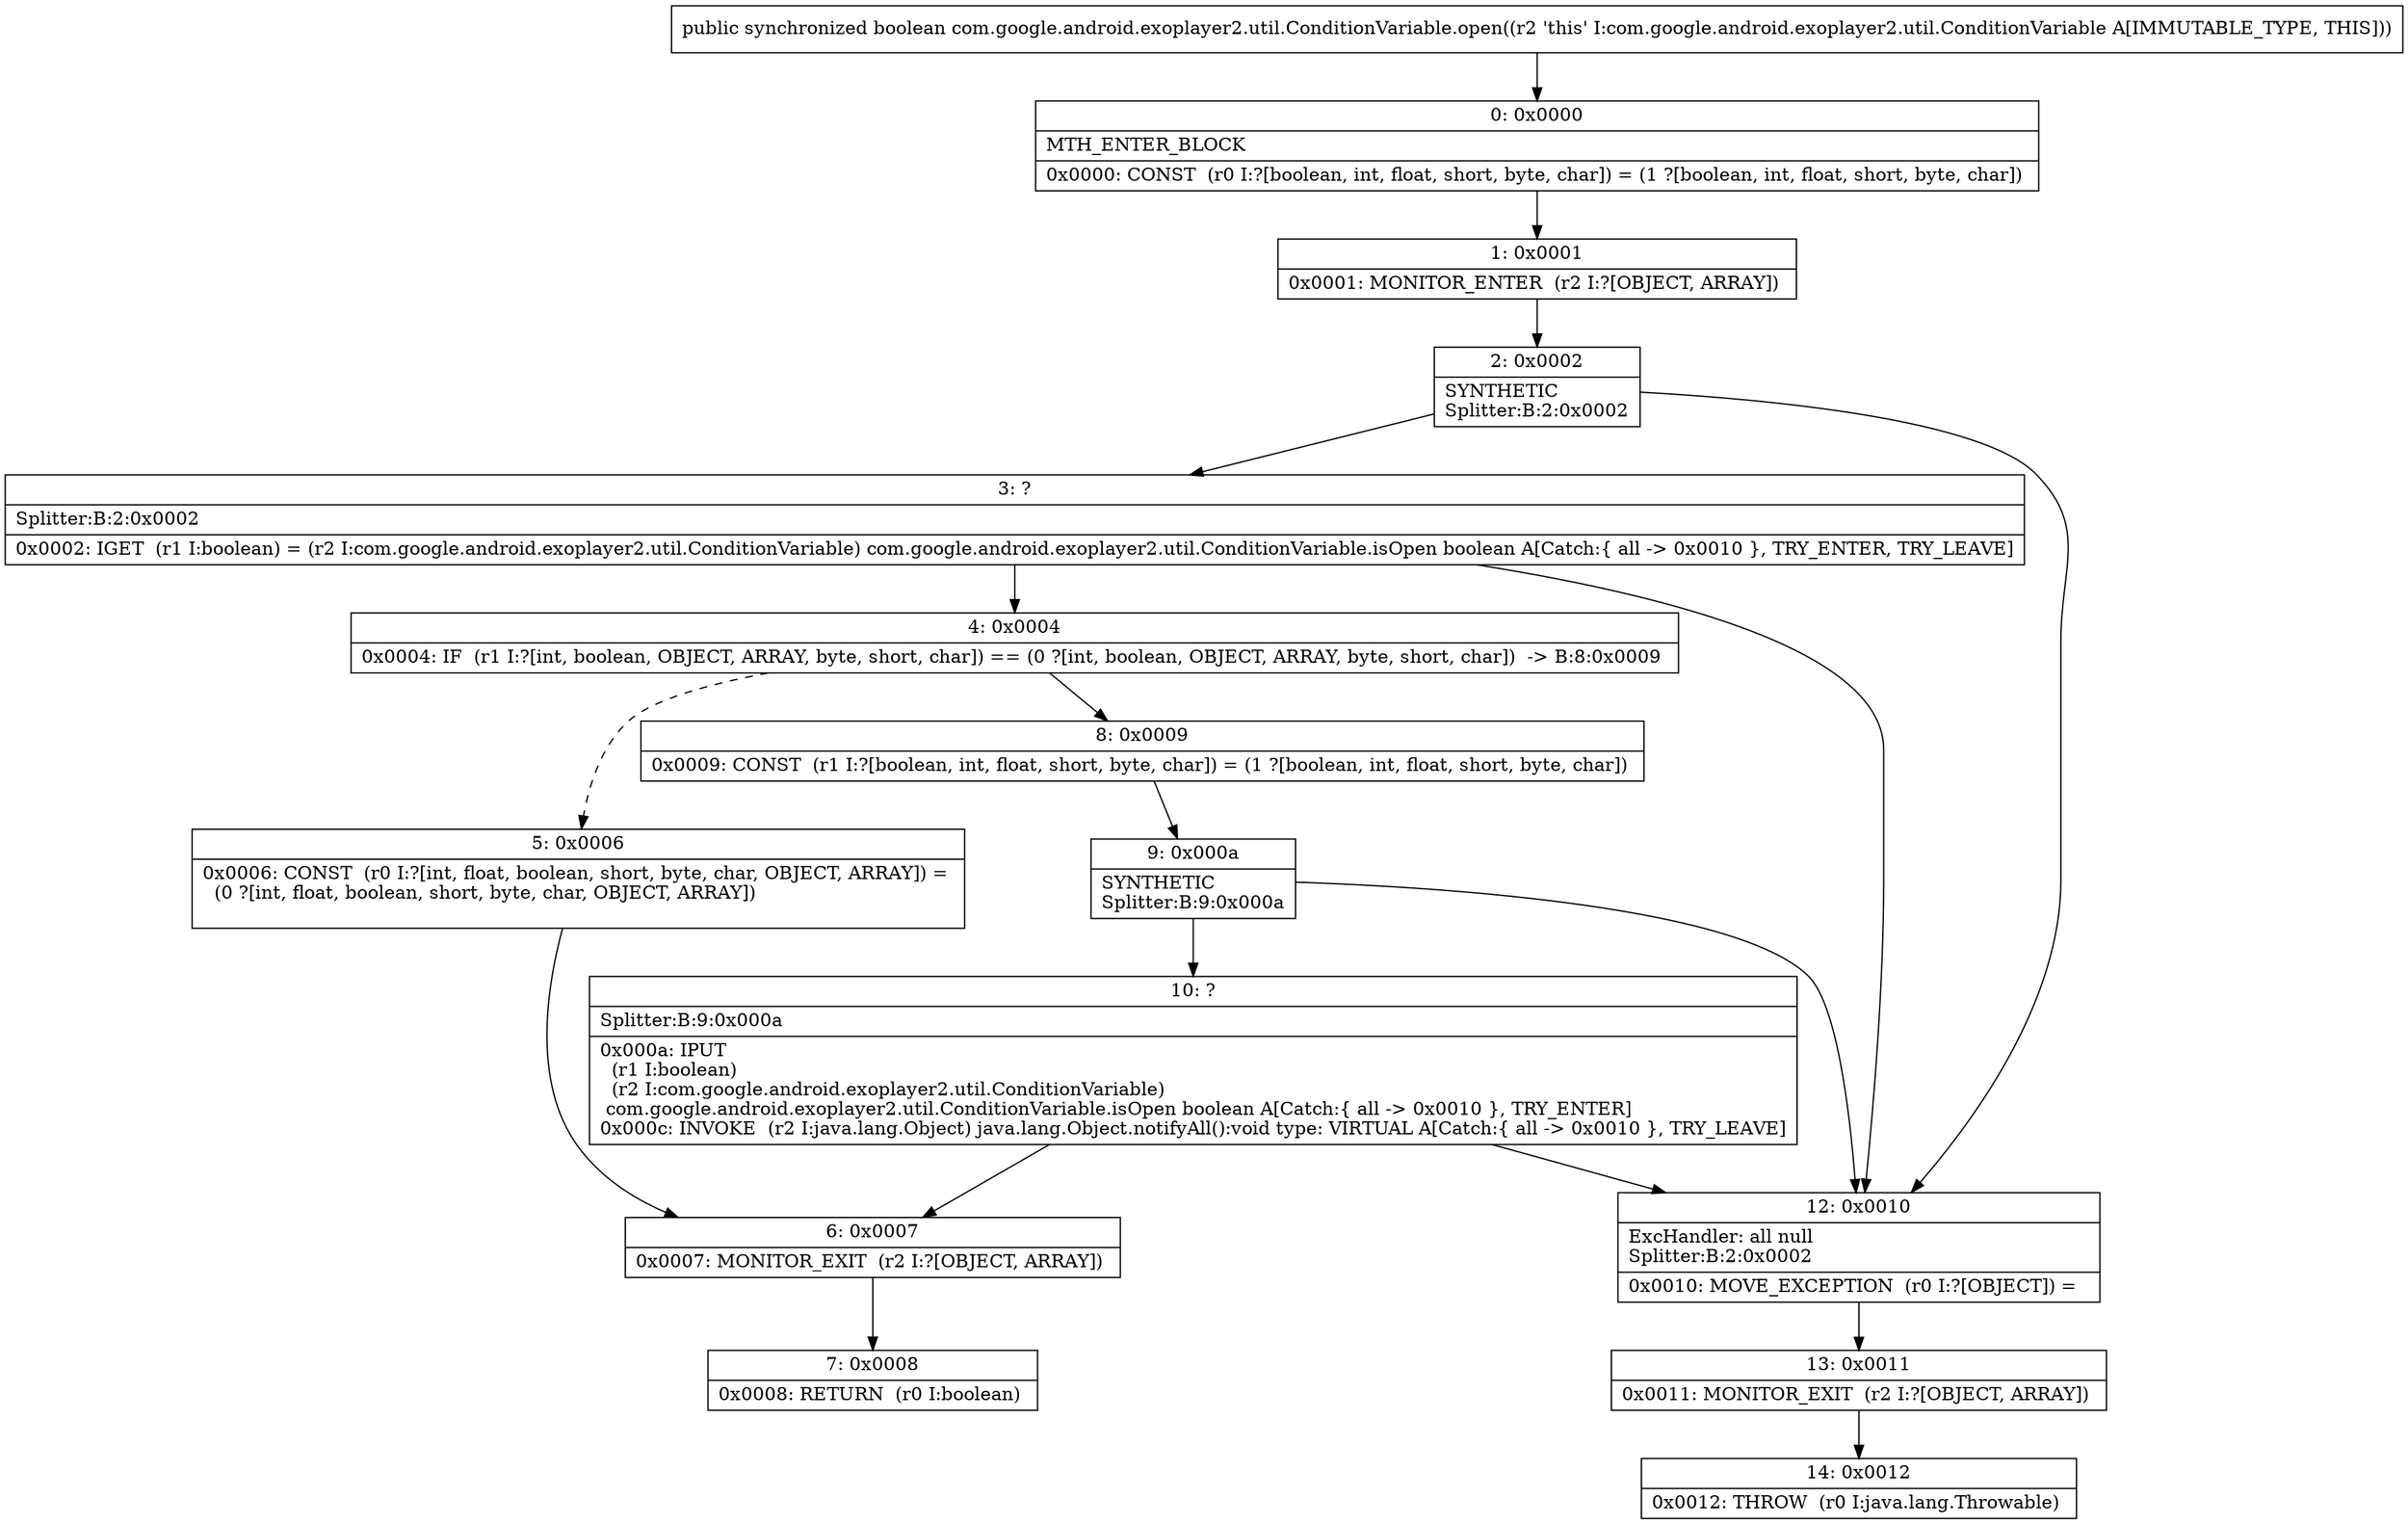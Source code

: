 digraph "CFG forcom.google.android.exoplayer2.util.ConditionVariable.open()Z" {
Node_0 [shape=record,label="{0\:\ 0x0000|MTH_ENTER_BLOCK\l|0x0000: CONST  (r0 I:?[boolean, int, float, short, byte, char]) = (1 ?[boolean, int, float, short, byte, char]) \l}"];
Node_1 [shape=record,label="{1\:\ 0x0001|0x0001: MONITOR_ENTER  (r2 I:?[OBJECT, ARRAY]) \l}"];
Node_2 [shape=record,label="{2\:\ 0x0002|SYNTHETIC\lSplitter:B:2:0x0002\l}"];
Node_3 [shape=record,label="{3\:\ ?|Splitter:B:2:0x0002\l|0x0002: IGET  (r1 I:boolean) = (r2 I:com.google.android.exoplayer2.util.ConditionVariable) com.google.android.exoplayer2.util.ConditionVariable.isOpen boolean A[Catch:\{ all \-\> 0x0010 \}, TRY_ENTER, TRY_LEAVE]\l}"];
Node_4 [shape=record,label="{4\:\ 0x0004|0x0004: IF  (r1 I:?[int, boolean, OBJECT, ARRAY, byte, short, char]) == (0 ?[int, boolean, OBJECT, ARRAY, byte, short, char])  \-\> B:8:0x0009 \l}"];
Node_5 [shape=record,label="{5\:\ 0x0006|0x0006: CONST  (r0 I:?[int, float, boolean, short, byte, char, OBJECT, ARRAY]) = \l  (0 ?[int, float, boolean, short, byte, char, OBJECT, ARRAY])\l \l}"];
Node_6 [shape=record,label="{6\:\ 0x0007|0x0007: MONITOR_EXIT  (r2 I:?[OBJECT, ARRAY]) \l}"];
Node_7 [shape=record,label="{7\:\ 0x0008|0x0008: RETURN  (r0 I:boolean) \l}"];
Node_8 [shape=record,label="{8\:\ 0x0009|0x0009: CONST  (r1 I:?[boolean, int, float, short, byte, char]) = (1 ?[boolean, int, float, short, byte, char]) \l}"];
Node_9 [shape=record,label="{9\:\ 0x000a|SYNTHETIC\lSplitter:B:9:0x000a\l}"];
Node_10 [shape=record,label="{10\:\ ?|Splitter:B:9:0x000a\l|0x000a: IPUT  \l  (r1 I:boolean)\l  (r2 I:com.google.android.exoplayer2.util.ConditionVariable)\l com.google.android.exoplayer2.util.ConditionVariable.isOpen boolean A[Catch:\{ all \-\> 0x0010 \}, TRY_ENTER]\l0x000c: INVOKE  (r2 I:java.lang.Object) java.lang.Object.notifyAll():void type: VIRTUAL A[Catch:\{ all \-\> 0x0010 \}, TRY_LEAVE]\l}"];
Node_12 [shape=record,label="{12\:\ 0x0010|ExcHandler: all null\lSplitter:B:2:0x0002\l|0x0010: MOVE_EXCEPTION  (r0 I:?[OBJECT]) =  \l}"];
Node_13 [shape=record,label="{13\:\ 0x0011|0x0011: MONITOR_EXIT  (r2 I:?[OBJECT, ARRAY]) \l}"];
Node_14 [shape=record,label="{14\:\ 0x0012|0x0012: THROW  (r0 I:java.lang.Throwable) \l}"];
MethodNode[shape=record,label="{public synchronized boolean com.google.android.exoplayer2.util.ConditionVariable.open((r2 'this' I:com.google.android.exoplayer2.util.ConditionVariable A[IMMUTABLE_TYPE, THIS])) }"];
MethodNode -> Node_0;
Node_0 -> Node_1;
Node_1 -> Node_2;
Node_2 -> Node_3;
Node_2 -> Node_12;
Node_3 -> Node_4;
Node_3 -> Node_12;
Node_4 -> Node_5[style=dashed];
Node_4 -> Node_8;
Node_5 -> Node_6;
Node_6 -> Node_7;
Node_8 -> Node_9;
Node_9 -> Node_10;
Node_9 -> Node_12;
Node_10 -> Node_12;
Node_10 -> Node_6;
Node_12 -> Node_13;
Node_13 -> Node_14;
}

